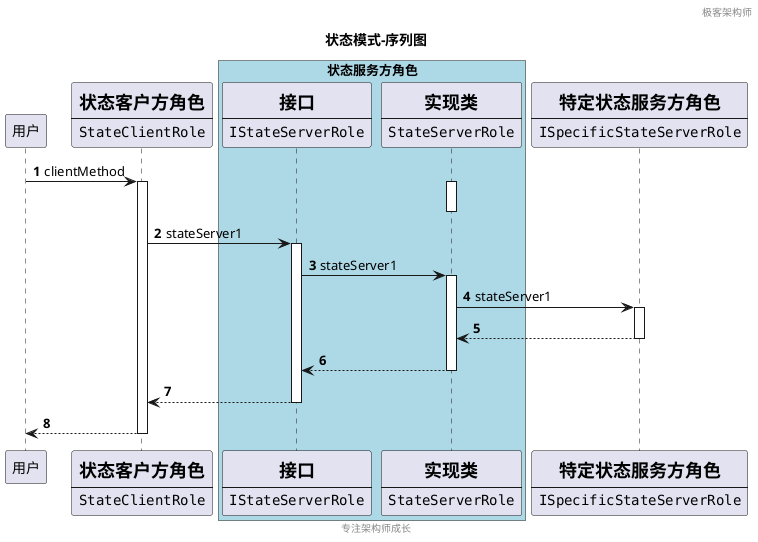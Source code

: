 @startuml

header 极客架构师
footer 专注架构师成长
title 状态模式-序列图
autonumber

participant 用户

participant StateClientRole [
                               =状态客户方角色
                               ----
                               ""StateClientRole""
                               ]
box "状态服务方角色" #LightBlue
participant IStateServerRole [
                               =接口
                               ----
                               ""IStateServerRole""
                               ]
participant StateServerRole [
                               =实现类
                               ----
                               ""StateServerRole""
                               ]
end box
participant ISpecificStateServerRole [
                               =特定状态服务方角色
                               ----
                               ""ISpecificStateServerRole""
                               ]

用户 -> StateClientRole : clientMethod
activate StateClientRole
activate StateServerRole
deactivate StateServerRole
StateClientRole -> IStateServerRole : stateServer1
activate IStateServerRole
IStateServerRole -> StateServerRole : stateServer1
activate StateServerRole
StateServerRole -> ISpecificStateServerRole : stateServer1
activate ISpecificStateServerRole
ISpecificStateServerRole --> StateServerRole
deactivate ISpecificStateServerRole
StateServerRole --> IStateServerRole
deactivate StateServerRole
IStateServerRole --> StateClientRole
deactivate IStateServerRole
return
@enduml